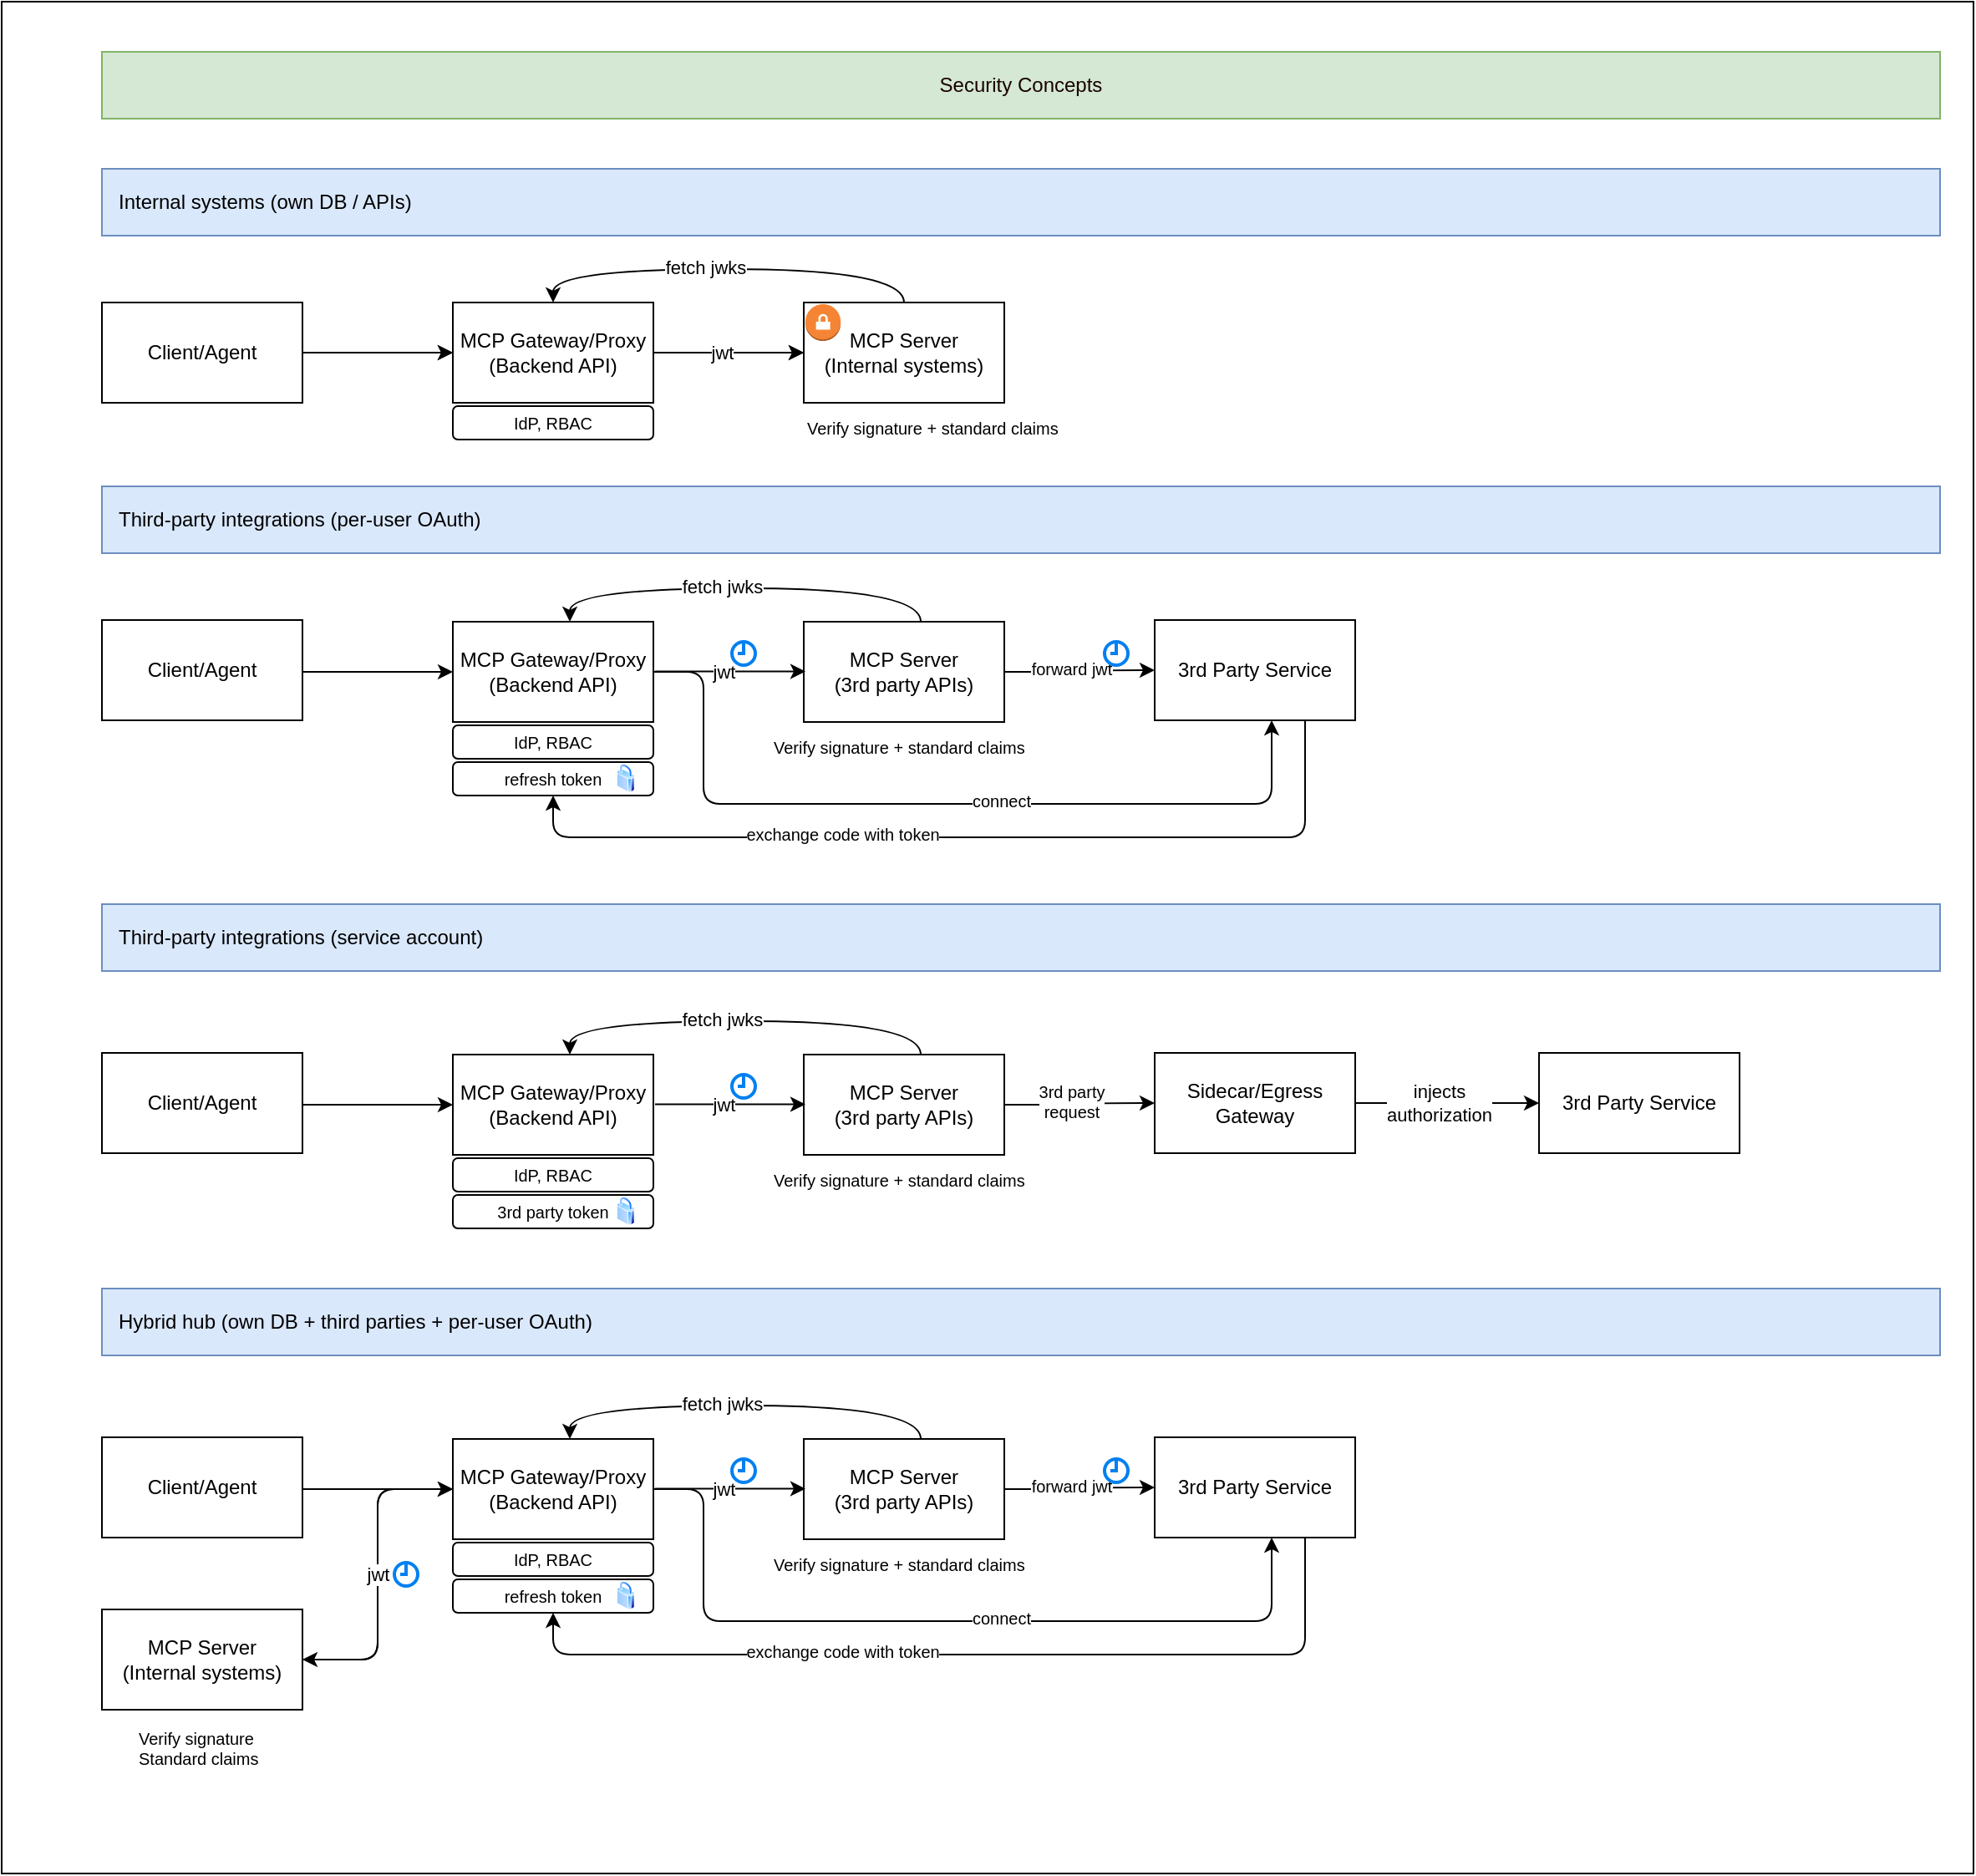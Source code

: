 <mxfile>
    <diagram id="rObi29DtZlVRWlBGpc3Y" name="Page-1">
        <mxGraphModel dx="2024" dy="503" grid="1" gridSize="10" guides="1" tooltips="1" connect="1" arrows="1" fold="1" page="1" pageScale="1" pageWidth="850" pageHeight="1100" math="0" shadow="0">
            <root>
                <mxCell id="0"/>
                <mxCell id="1" parent="0"/>
                <mxCell id="40" value="" style="rounded=0;whiteSpace=wrap;html=1;fillColor=#FFFFFF;movable=1;resizable=1;rotatable=1;deletable=1;editable=1;connectable=1;" parent="1" vertex="1">
                    <mxGeometry x="-20" y="10" width="1180" height="1120" as="geometry"/>
                </mxCell>
                <mxCell id="2" value="&lt;font color=&quot;#180101&quot;&gt;Security Concepts&lt;/font&gt;" style="text;html=1;fillColor=#d5e8d4;align=center;verticalAlign=middle;whiteSpace=wrap;rounded=0;strokeColor=#82b366;" parent="1" vertex="1">
                    <mxGeometry x="40" y="40" width="1100" height="40" as="geometry"/>
                </mxCell>
                <mxCell id="58" style="edgeStyle=none;html=1;exitX=1;exitY=0.5;exitDx=0;exitDy=0;fontColor=#000000;" parent="1" source="3" target="4" edge="1">
                    <mxGeometry relative="1" as="geometry"/>
                </mxCell>
                <mxCell id="62" style="edgeStyle=none;html=1;exitX=1;exitY=0.5;exitDx=0;exitDy=0;entryX=0;entryY=0.5;entryDx=0;entryDy=0;strokeColor=#000000;" parent="1" source="3" target="4" edge="1">
                    <mxGeometry relative="1" as="geometry"/>
                </mxCell>
                <mxCell id="3" value="Client/Agent" style="rounded=0;whiteSpace=wrap;html=1;fillColor=none;strokeColor=#000000;fontColor=#000000;" parent="1" vertex="1">
                    <mxGeometry x="40" y="190" width="120" height="60" as="geometry"/>
                </mxCell>
                <mxCell id="59" style="edgeStyle=none;html=1;exitX=1;exitY=0.5;exitDx=0;exitDy=0;entryX=0;entryY=0.5;entryDx=0;entryDy=0;fontColor=#000000;" parent="1" source="4" target="13" edge="1">
                    <mxGeometry relative="1" as="geometry"/>
                </mxCell>
                <mxCell id="69" style="edgeStyle=orthogonalEdgeStyle;curved=1;html=1;exitX=1;exitY=0.5;exitDx=0;exitDy=0;entryX=0;entryY=0.5;entryDx=0;entryDy=0;strokeColor=#000000;fontColor=#000000;" parent="1" source="4" target="13" edge="1">
                    <mxGeometry relative="1" as="geometry"/>
                </mxCell>
                <mxCell id="70" value="&lt;span style=&quot;&quot;&gt;jwt&lt;/span&gt;" style="edgeLabel;html=1;align=center;verticalAlign=middle;resizable=0;points=[];fontColor=#000000;imageAspect=1;allowArrows=1;deletable=1;cloneable=1;labelBackgroundColor=#FFFFFF;labelBorderColor=none;" parent="69" vertex="1" connectable="0">
                    <mxGeometry x="-0.087" relative="1" as="geometry">
                        <mxPoint as="offset"/>
                    </mxGeometry>
                </mxCell>
                <mxCell id="4" value="MCP Gateway/Proxy&lt;br&gt;(Backend API)" style="rounded=0;whiteSpace=wrap;html=1;fillColor=none;strokeColor=#000000;fontColor=#000000;" parent="1" vertex="1">
                    <mxGeometry x="250" y="190" width="120" height="60" as="geometry"/>
                </mxCell>
                <mxCell id="65" style="edgeStyle=orthogonalEdgeStyle;curved=1;html=1;exitX=0.5;exitY=0;exitDx=0;exitDy=0;entryX=0.5;entryY=0;entryDx=0;entryDy=0;strokeColor=#000000;fontColor=#000000;" parent="1" source="13" target="4" edge="1">
                    <mxGeometry relative="1" as="geometry">
                        <Array as="points">
                            <mxPoint x="520" y="170"/>
                            <mxPoint x="310" y="170"/>
                        </Array>
                    </mxGeometry>
                </mxCell>
                <mxCell id="66" value="&lt;span style=&quot;&quot;&gt;fetch jwks&lt;/span&gt;" style="edgeLabel;html=1;align=center;verticalAlign=middle;resizable=0;points=[];fontColor=#000000;labelBackgroundColor=#FFFFFF;" parent="65" vertex="1" connectable="0">
                    <mxGeometry x="0.115" y="-1" relative="1" as="geometry">
                        <mxPoint as="offset"/>
                    </mxGeometry>
                </mxCell>
                <mxCell id="13" value="MCP Server&lt;br&gt;(Internal systems)" style="rounded=0;whiteSpace=wrap;html=1;fillColor=none;strokeColor=#000000;fontColor=#000000;" parent="1" vertex="1">
                    <mxGeometry x="460" y="190" width="120" height="60" as="geometry"/>
                </mxCell>
                <mxCell id="53" value="Verify signature + standard claims" style="text;html=1;strokeColor=none;fillColor=none;align=left;verticalAlign=middle;whiteSpace=wrap;rounded=0;fontColor=#000000;fontSize=10;" parent="1" vertex="1">
                    <mxGeometry x="460" y="250" width="160" height="30" as="geometry"/>
                </mxCell>
                <mxCell id="61" value="Internal systems (own DB / APIs)" style="text;html=1;fillColor=#dae8fc;align=left;verticalAlign=middle;whiteSpace=wrap;rounded=0;strokeColor=#6c8ebf;spacingLeft=8;fontColor=#000000;" parent="1" vertex="1">
                    <mxGeometry x="40" y="110" width="1100" height="40" as="geometry"/>
                </mxCell>
                <mxCell id="68" value="" style="outlineConnect=0;dashed=0;verticalLabelPosition=bottom;verticalAlign=top;align=center;html=1;shape=mxgraph.aws3.vpn_gateway;fillColor=#F58534;gradientColor=none;labelBackgroundColor=#FFFFFF;fontColor=#000000;" parent="1" vertex="1">
                    <mxGeometry x="461" y="191" width="21.08" height="22" as="geometry"/>
                </mxCell>
                <mxCell id="71" value="IdP, RBAC" style="rounded=1;whiteSpace=wrap;html=1;labelBackgroundColor=#FFFFFF;labelBorderColor=none;fontSize=10;fontColor=#000000;fillColor=#FFFFFF;strokeColor=#000000;" parent="1" vertex="1">
                    <mxGeometry x="250" y="252" width="120" height="20" as="geometry"/>
                </mxCell>
                <mxCell id="72" value="Third-party integrations (per-user OAuth)" style="text;html=1;fillColor=#dae8fc;align=left;verticalAlign=middle;whiteSpace=wrap;rounded=0;strokeColor=#6c8ebf;spacingLeft=8;fontColor=#000000;" parent="1" vertex="1">
                    <mxGeometry x="40" y="300" width="1100" height="40" as="geometry"/>
                </mxCell>
                <mxCell id="73" value="Client/Agent" style="rounded=0;whiteSpace=wrap;html=1;fillColor=none;strokeColor=#000000;fontColor=#000000;" parent="1" vertex="1">
                    <mxGeometry x="40" y="380" width="120" height="60" as="geometry"/>
                </mxCell>
                <mxCell id="74" style="edgeStyle=none;html=1;exitX=1;exitY=0.5;exitDx=0;exitDy=0;entryX=0;entryY=0.5;entryDx=0;entryDy=0;strokeColor=#000000;" parent="1" target="76" edge="1">
                    <mxGeometry relative="1" as="geometry">
                        <mxPoint x="160" y="411" as="sourcePoint"/>
                    </mxGeometry>
                </mxCell>
                <mxCell id="90" style="edgeStyle=orthogonalEdgeStyle;html=1;exitX=1;exitY=0.5;exitDx=0;exitDy=0;strokeColor=#000000;fontSize=10;fontColor=#000000;" parent="1" source="76" edge="1">
                    <mxGeometry relative="1" as="geometry">
                        <mxPoint x="740" y="440" as="targetPoint"/>
                        <Array as="points">
                            <mxPoint x="400" y="411"/>
                            <mxPoint x="400" y="490"/>
                            <mxPoint x="740" y="490"/>
                        </Array>
                    </mxGeometry>
                </mxCell>
                <mxCell id="91" value="connect" style="edgeLabel;html=1;align=center;verticalAlign=middle;resizable=0;points=[];fontSize=10;fontColor=#000000;labelBackgroundColor=#FFFFFF;" parent="90" vertex="1" connectable="0">
                    <mxGeometry x="0.149" relative="1" as="geometry">
                        <mxPoint y="-2" as="offset"/>
                    </mxGeometry>
                </mxCell>
                <mxCell id="76" value="MCP Gateway/Proxy&lt;br&gt;(Backend API)" style="rounded=0;whiteSpace=wrap;html=1;fillColor=none;strokeColor=#000000;fontColor=#000000;" parent="1" vertex="1">
                    <mxGeometry x="250" y="381" width="120" height="60" as="geometry"/>
                </mxCell>
                <mxCell id="88" style="edgeStyle=orthogonalEdgeStyle;curved=1;html=1;exitX=1;exitY=0.5;exitDx=0;exitDy=0;strokeColor=#000000;fontSize=10;fontColor=#000000;" parent="1" source="78" target="87" edge="1">
                    <mxGeometry relative="1" as="geometry"/>
                </mxCell>
                <mxCell id="96" value="forward jwt" style="edgeLabel;html=1;align=center;verticalAlign=middle;resizable=0;points=[];fontSize=10;fontColor=#000000;labelBackgroundColor=#FFFFFF;" parent="88" vertex="1" connectable="0">
                    <mxGeometry x="-0.243" y="1" relative="1" as="geometry">
                        <mxPoint x="5" y="-1" as="offset"/>
                    </mxGeometry>
                </mxCell>
                <mxCell id="78" value="MCP Server&lt;br&gt;(3rd party APIs)" style="rounded=0;whiteSpace=wrap;html=1;fillColor=none;strokeColor=#000000;fontColor=#000000;" parent="1" vertex="1">
                    <mxGeometry x="460" y="381" width="120" height="60" as="geometry"/>
                </mxCell>
                <mxCell id="79" value="Verify signature + standard claims" style="text;html=1;strokeColor=none;fillColor=none;align=left;verticalAlign=middle;whiteSpace=wrap;rounded=0;fontColor=#000000;fontSize=10;" parent="1" vertex="1">
                    <mxGeometry x="440" y="441" width="160" height="30" as="geometry"/>
                </mxCell>
                <mxCell id="80" value="IdP, RBAC" style="rounded=1;whiteSpace=wrap;html=1;labelBackgroundColor=#FFFFFF;labelBorderColor=none;fontSize=10;fontColor=#000000;fillColor=#FFFFFF;strokeColor=#000000;" parent="1" vertex="1">
                    <mxGeometry x="250" y="443" width="120" height="20" as="geometry"/>
                </mxCell>
                <mxCell id="83" style="edgeStyle=orthogonalEdgeStyle;curved=1;html=1;exitX=1;exitY=0.5;exitDx=0;exitDy=0;entryX=0;entryY=0.5;entryDx=0;entryDy=0;strokeColor=#000000;fontColor=#000000;" parent="1" edge="1">
                    <mxGeometry relative="1" as="geometry">
                        <mxPoint x="371" y="410.76" as="sourcePoint"/>
                        <mxPoint x="461" y="410.76" as="targetPoint"/>
                    </mxGeometry>
                </mxCell>
                <mxCell id="84" value="&lt;span style=&quot;&quot;&gt;jwt&lt;/span&gt;" style="edgeLabel;html=1;align=center;verticalAlign=middle;resizable=0;points=[];fontColor=#000000;imageAspect=1;allowArrows=1;deletable=1;cloneable=1;labelBackgroundColor=#FFFFFF;labelBorderColor=none;" parent="83" vertex="1" connectable="0">
                    <mxGeometry x="-0.087" relative="1" as="geometry">
                        <mxPoint as="offset"/>
                    </mxGeometry>
                </mxCell>
                <mxCell id="85" style="edgeStyle=orthogonalEdgeStyle;curved=1;html=1;exitX=0.5;exitY=0;exitDx=0;exitDy=0;entryX=0.5;entryY=0;entryDx=0;entryDy=0;strokeColor=#000000;fontColor=#000000;" parent="1" edge="1">
                    <mxGeometry relative="1" as="geometry">
                        <mxPoint x="530" y="381" as="sourcePoint"/>
                        <mxPoint x="320" y="381" as="targetPoint"/>
                        <Array as="points">
                            <mxPoint x="530" y="361"/>
                            <mxPoint x="320" y="361"/>
                        </Array>
                    </mxGeometry>
                </mxCell>
                <mxCell id="86" value="&lt;span style=&quot;&quot;&gt;fetch jwks&lt;/span&gt;" style="edgeLabel;html=1;align=center;verticalAlign=middle;resizable=0;points=[];fontColor=#000000;labelBackgroundColor=#FFFFFF;" parent="85" vertex="1" connectable="0">
                    <mxGeometry x="0.115" y="-1" relative="1" as="geometry">
                        <mxPoint as="offset"/>
                    </mxGeometry>
                </mxCell>
                <mxCell id="92" style="edgeStyle=orthogonalEdgeStyle;html=1;exitX=0.75;exitY=1;exitDx=0;exitDy=0;entryX=0.5;entryY=1;entryDx=0;entryDy=0;strokeColor=#000000;fontSize=10;fontColor=#000000;" parent="1" source="87" target="89" edge="1">
                    <mxGeometry relative="1" as="geometry">
                        <Array as="points">
                            <mxPoint x="760" y="510"/>
                            <mxPoint x="310" y="510"/>
                        </Array>
                    </mxGeometry>
                </mxCell>
                <mxCell id="93" value="exchange code with token" style="edgeLabel;html=1;align=center;verticalAlign=middle;resizable=0;points=[];fontSize=10;fontColor=#000000;labelBackgroundColor=#FFFFFF;" parent="92" vertex="1" connectable="0">
                    <mxGeometry x="0.273" y="-2" relative="1" as="geometry">
                        <mxPoint as="offset"/>
                    </mxGeometry>
                </mxCell>
                <mxCell id="87" value="3rd Party Service" style="rounded=0;whiteSpace=wrap;html=1;fillColor=none;strokeColor=#000000;fontColor=#000000;" parent="1" vertex="1">
                    <mxGeometry x="670" y="380" width="120" height="60" as="geometry"/>
                </mxCell>
                <mxCell id="89" value="refresh token" style="rounded=1;whiteSpace=wrap;html=1;labelBackgroundColor=#FFFFFF;labelBorderColor=none;fontSize=10;fontColor=#000000;fillColor=#FFFFFF;strokeColor=#000000;" parent="1" vertex="1">
                    <mxGeometry x="250" y="465" width="120" height="20" as="geometry"/>
                </mxCell>
                <mxCell id="94" value="" style="aspect=fixed;perimeter=ellipsePerimeter;html=1;align=center;shadow=0;dashed=0;spacingTop=3;image;image=img/lib/active_directory/secure.svg;labelBackgroundColor=#FFFFFF;labelBorderColor=none;strokeColor=#000000;fontSize=10;fontColor=#000000;fillColor=#FFFFFF;" parent="1" vertex="1">
                    <mxGeometry x="348" y="466" width="10.88" height="17" as="geometry"/>
                </mxCell>
                <mxCell id="102" value="" style="html=1;verticalLabelPosition=bottom;align=center;labelBackgroundColor=#ffffff;verticalAlign=top;strokeWidth=2;strokeColor=#0080F0;shadow=0;dashed=0;shape=mxgraph.ios7.icons.clock;labelBorderColor=none;fontSize=10;fontColor=#000000;fillColor=#FFFFFF;" parent="1" vertex="1">
                    <mxGeometry x="417" y="393" width="14" height="14" as="geometry"/>
                </mxCell>
                <mxCell id="103" value="" style="html=1;verticalLabelPosition=bottom;align=center;labelBackgroundColor=#ffffff;verticalAlign=top;strokeWidth=2;strokeColor=#0080F0;shadow=0;dashed=0;shape=mxgraph.ios7.icons.clock;labelBorderColor=none;fontSize=10;fontColor=#000000;fillColor=#FFFFFF;" parent="1" vertex="1">
                    <mxGeometry x="640" y="393" width="14" height="14" as="geometry"/>
                </mxCell>
                <mxCell id="105" value="Third-party integrations (service account)" style="text;html=1;fillColor=#dae8fc;align=left;verticalAlign=middle;whiteSpace=wrap;rounded=0;strokeColor=#6c8ebf;spacingLeft=8;fontColor=#000000;" parent="1" vertex="1">
                    <mxGeometry x="40" y="550" width="1100" height="40" as="geometry"/>
                </mxCell>
                <mxCell id="106" value="Client/Agent" style="rounded=0;whiteSpace=wrap;html=1;fillColor=none;strokeColor=#000000;fontColor=#000000;" parent="1" vertex="1">
                    <mxGeometry x="40" y="639" width="120" height="60" as="geometry"/>
                </mxCell>
                <mxCell id="107" style="edgeStyle=none;html=1;exitX=1;exitY=0.5;exitDx=0;exitDy=0;entryX=0;entryY=0.5;entryDx=0;entryDy=0;strokeColor=#000000;" parent="1" target="110" edge="1">
                    <mxGeometry relative="1" as="geometry">
                        <mxPoint x="160" y="670" as="sourcePoint"/>
                    </mxGeometry>
                </mxCell>
                <mxCell id="110" value="MCP Gateway/Proxy&lt;br&gt;(Backend API)" style="rounded=0;whiteSpace=wrap;html=1;fillColor=none;strokeColor=#000000;fontColor=#000000;" parent="1" vertex="1">
                    <mxGeometry x="250" y="640" width="120" height="60" as="geometry"/>
                </mxCell>
                <mxCell id="111" style="edgeStyle=orthogonalEdgeStyle;curved=1;html=1;exitX=1;exitY=0.5;exitDx=0;exitDy=0;strokeColor=#000000;fontSize=10;fontColor=#000000;" parent="1" source="113" target="122" edge="1">
                    <mxGeometry relative="1" as="geometry"/>
                </mxCell>
                <mxCell id="112" value="3rd party &lt;br&gt;request" style="edgeLabel;html=1;align=center;verticalAlign=middle;resizable=0;points=[];fontSize=10;fontColor=#000000;labelBackgroundColor=#FFFFFF;" parent="111" vertex="1" connectable="0">
                    <mxGeometry x="-0.243" y="1" relative="1" as="geometry">
                        <mxPoint x="5" y="-1" as="offset"/>
                    </mxGeometry>
                </mxCell>
                <mxCell id="113" value="MCP Server&lt;br&gt;(3rd party APIs)" style="rounded=0;whiteSpace=wrap;html=1;fillColor=none;strokeColor=#000000;fontColor=#000000;" parent="1" vertex="1">
                    <mxGeometry x="460" y="640" width="120" height="60" as="geometry"/>
                </mxCell>
                <mxCell id="114" value="Verify signature + standard claims" style="text;html=1;strokeColor=none;fillColor=none;align=left;verticalAlign=middle;whiteSpace=wrap;rounded=0;fontColor=#000000;fontSize=10;" parent="1" vertex="1">
                    <mxGeometry x="440" y="700" width="160" height="30" as="geometry"/>
                </mxCell>
                <mxCell id="115" value="IdP, RBAC" style="rounded=1;whiteSpace=wrap;html=1;labelBackgroundColor=#FFFFFF;labelBorderColor=none;fontSize=10;fontColor=#000000;fillColor=#FFFFFF;strokeColor=#000000;" parent="1" vertex="1">
                    <mxGeometry x="250" y="702" width="120" height="20" as="geometry"/>
                </mxCell>
                <mxCell id="116" style="edgeStyle=orthogonalEdgeStyle;curved=1;html=1;exitX=1;exitY=0.5;exitDx=0;exitDy=0;entryX=0;entryY=0.5;entryDx=0;entryDy=0;strokeColor=#000000;fontColor=#000000;" parent="1" edge="1">
                    <mxGeometry relative="1" as="geometry">
                        <mxPoint x="371" y="669.76" as="sourcePoint"/>
                        <mxPoint x="461" y="669.76" as="targetPoint"/>
                    </mxGeometry>
                </mxCell>
                <mxCell id="117" value="&lt;span style=&quot;&quot;&gt;jwt&lt;/span&gt;" style="edgeLabel;html=1;align=center;verticalAlign=middle;resizable=0;points=[];fontColor=#000000;imageAspect=1;allowArrows=1;deletable=1;cloneable=1;labelBackgroundColor=#FFFFFF;labelBorderColor=none;" parent="116" vertex="1" connectable="0">
                    <mxGeometry x="-0.087" relative="1" as="geometry">
                        <mxPoint as="offset"/>
                    </mxGeometry>
                </mxCell>
                <mxCell id="118" style="edgeStyle=orthogonalEdgeStyle;curved=1;html=1;exitX=0.5;exitY=0;exitDx=0;exitDy=0;entryX=0.5;entryY=0;entryDx=0;entryDy=0;strokeColor=#000000;fontColor=#000000;" parent="1" edge="1">
                    <mxGeometry relative="1" as="geometry">
                        <mxPoint x="530" y="640" as="sourcePoint"/>
                        <mxPoint x="320" y="640" as="targetPoint"/>
                        <Array as="points">
                            <mxPoint x="530" y="620"/>
                            <mxPoint x="320" y="620"/>
                        </Array>
                    </mxGeometry>
                </mxCell>
                <mxCell id="119" value="&lt;span style=&quot;&quot;&gt;fetch jwks&lt;/span&gt;" style="edgeLabel;html=1;align=center;verticalAlign=middle;resizable=0;points=[];fontColor=#000000;labelBackgroundColor=#FFFFFF;" parent="118" vertex="1" connectable="0">
                    <mxGeometry x="0.115" y="-1" relative="1" as="geometry">
                        <mxPoint as="offset"/>
                    </mxGeometry>
                </mxCell>
                <mxCell id="128" style="edgeStyle=none;html=1;exitX=1;exitY=0.5;exitDx=0;exitDy=0;strokeColor=#000000;entryX=0;entryY=0.5;entryDx=0;entryDy=0;" parent="1" source="122" target="127" edge="1">
                    <mxGeometry relative="1" as="geometry">
                        <mxPoint x="880" y="669.2" as="targetPoint"/>
                    </mxGeometry>
                </mxCell>
                <mxCell id="129" value="&lt;font style=&quot;&quot; color=&quot;#000000&quot;&gt;&lt;span style=&quot;&quot;&gt;injects &lt;br&gt;authorization&lt;/span&gt;&lt;/font&gt;" style="edgeLabel;html=1;align=center;verticalAlign=middle;resizable=0;points=[];labelBackgroundColor=#FFFFFF;" parent="128" vertex="1" connectable="0">
                    <mxGeometry x="-0.28" relative="1" as="geometry">
                        <mxPoint x="10" as="offset"/>
                    </mxGeometry>
                </mxCell>
                <mxCell id="122" value="Sidecar/Egress Gateway" style="rounded=0;whiteSpace=wrap;html=1;fillColor=none;strokeColor=#000000;fontColor=#000000;" parent="1" vertex="1">
                    <mxGeometry x="670" y="639" width="120" height="60" as="geometry"/>
                </mxCell>
                <mxCell id="123" value="3rd party token" style="rounded=1;whiteSpace=wrap;html=1;labelBackgroundColor=#FFFFFF;labelBorderColor=none;fontSize=10;fontColor=#000000;fillColor=#FFFFFF;strokeColor=#000000;" parent="1" vertex="1">
                    <mxGeometry x="250" y="724" width="120" height="20" as="geometry"/>
                </mxCell>
                <mxCell id="124" value="" style="aspect=fixed;perimeter=ellipsePerimeter;html=1;align=center;shadow=0;dashed=0;spacingTop=3;image;image=img/lib/active_directory/secure.svg;labelBackgroundColor=#FFFFFF;labelBorderColor=none;strokeColor=#000000;fontSize=10;fontColor=#000000;fillColor=#FFFFFF;" parent="1" vertex="1">
                    <mxGeometry x="348" y="725" width="10.88" height="17" as="geometry"/>
                </mxCell>
                <mxCell id="125" value="" style="html=1;verticalLabelPosition=bottom;align=center;labelBackgroundColor=#ffffff;verticalAlign=top;strokeWidth=2;strokeColor=#0080F0;shadow=0;dashed=0;shape=mxgraph.ios7.icons.clock;labelBorderColor=none;fontSize=10;fontColor=#000000;fillColor=#FFFFFF;" parent="1" vertex="1">
                    <mxGeometry x="417" y="652" width="14" height="14" as="geometry"/>
                </mxCell>
                <mxCell id="127" value="3rd Party Service" style="rounded=0;whiteSpace=wrap;html=1;fillColor=none;strokeColor=#000000;fontColor=#000000;" parent="1" vertex="1">
                    <mxGeometry x="900" y="639" width="120" height="60" as="geometry"/>
                </mxCell>
                <mxCell id="131" value="Hybrid hub (own DB + third parties + per-user OAuth)" style="text;html=1;fillColor=#dae8fc;align=left;verticalAlign=middle;whiteSpace=wrap;rounded=0;strokeColor=#6c8ebf;spacingLeft=8;fontColor=#000000;" parent="1" vertex="1">
                    <mxGeometry x="40" y="780" width="1100" height="40" as="geometry"/>
                </mxCell>
                <mxCell id="151" value="Client/Agent" style="rounded=0;whiteSpace=wrap;html=1;fillColor=none;strokeColor=#000000;fontColor=#000000;" parent="1" vertex="1">
                    <mxGeometry x="40" y="869" width="120" height="60" as="geometry"/>
                </mxCell>
                <mxCell id="152" style="edgeStyle=none;html=1;exitX=1;exitY=0.5;exitDx=0;exitDy=0;entryX=0;entryY=0.5;entryDx=0;entryDy=0;strokeColor=#000000;" parent="1" target="155" edge="1">
                    <mxGeometry relative="1" as="geometry">
                        <mxPoint x="160" y="900" as="sourcePoint"/>
                    </mxGeometry>
                </mxCell>
                <mxCell id="153" style="edgeStyle=orthogonalEdgeStyle;html=1;exitX=1;exitY=0.5;exitDx=0;exitDy=0;strokeColor=#000000;fontSize=10;fontColor=#000000;" parent="1" source="155" edge="1">
                    <mxGeometry relative="1" as="geometry">
                        <mxPoint x="740" y="929" as="targetPoint"/>
                        <Array as="points">
                            <mxPoint x="400" y="900"/>
                            <mxPoint x="400" y="979"/>
                            <mxPoint x="740" y="979"/>
                        </Array>
                    </mxGeometry>
                </mxCell>
                <mxCell id="154" value="connect" style="edgeLabel;html=1;align=center;verticalAlign=middle;resizable=0;points=[];fontSize=10;fontColor=#000000;labelBackgroundColor=#FFFFFF;" parent="153" vertex="1" connectable="0">
                    <mxGeometry x="0.149" relative="1" as="geometry">
                        <mxPoint y="-2" as="offset"/>
                    </mxGeometry>
                </mxCell>
                <mxCell id="178" style="edgeStyle=orthogonalEdgeStyle;html=1;exitX=0;exitY=0.5;exitDx=0;exitDy=0;entryX=1;entryY=0.5;entryDx=0;entryDy=0;strokeColor=#000000;fontColor=#000000;" parent="1" source="155" target="172" edge="1">
                    <mxGeometry relative="1" as="geometry"/>
                </mxCell>
                <mxCell id="155" value="MCP Gateway/Proxy&lt;br&gt;(Backend API)" style="rounded=0;whiteSpace=wrap;html=1;fillColor=none;strokeColor=#000000;fontColor=#000000;" parent="1" vertex="1">
                    <mxGeometry x="250" y="870" width="120" height="60" as="geometry"/>
                </mxCell>
                <mxCell id="156" style="edgeStyle=orthogonalEdgeStyle;curved=1;html=1;exitX=1;exitY=0.5;exitDx=0;exitDy=0;strokeColor=#000000;fontSize=10;fontColor=#000000;" parent="1" source="158" target="167" edge="1">
                    <mxGeometry relative="1" as="geometry"/>
                </mxCell>
                <mxCell id="157" value="forward jwt" style="edgeLabel;html=1;align=center;verticalAlign=middle;resizable=0;points=[];fontSize=10;fontColor=#000000;labelBackgroundColor=#FFFFFF;" parent="156" vertex="1" connectable="0">
                    <mxGeometry x="-0.243" y="1" relative="1" as="geometry">
                        <mxPoint x="5" y="-1" as="offset"/>
                    </mxGeometry>
                </mxCell>
                <mxCell id="158" value="MCP Server&lt;br&gt;(3rd party APIs)" style="rounded=0;whiteSpace=wrap;html=1;fillColor=none;strokeColor=#000000;fontColor=#000000;" parent="1" vertex="1">
                    <mxGeometry x="460" y="870" width="120" height="60" as="geometry"/>
                </mxCell>
                <mxCell id="159" value="Verify signature + standard claims" style="text;html=1;strokeColor=none;fillColor=none;align=left;verticalAlign=middle;whiteSpace=wrap;rounded=0;fontColor=#000000;fontSize=10;" parent="1" vertex="1">
                    <mxGeometry x="440" y="930" width="160" height="30" as="geometry"/>
                </mxCell>
                <mxCell id="160" value="IdP, RBAC" style="rounded=1;whiteSpace=wrap;html=1;labelBackgroundColor=#FFFFFF;labelBorderColor=none;fontSize=10;fontColor=#000000;fillColor=#FFFFFF;strokeColor=#000000;" parent="1" vertex="1">
                    <mxGeometry x="250" y="932" width="120" height="20" as="geometry"/>
                </mxCell>
                <mxCell id="161" style="edgeStyle=orthogonalEdgeStyle;curved=1;html=1;exitX=1;exitY=0.5;exitDx=0;exitDy=0;entryX=0;entryY=0.5;entryDx=0;entryDy=0;strokeColor=#000000;fontColor=#000000;" parent="1" edge="1">
                    <mxGeometry relative="1" as="geometry">
                        <mxPoint x="371" y="899.76" as="sourcePoint"/>
                        <mxPoint x="461" y="899.76" as="targetPoint"/>
                    </mxGeometry>
                </mxCell>
                <mxCell id="162" value="&lt;span style=&quot;&quot;&gt;jwt&lt;/span&gt;" style="edgeLabel;html=1;align=center;verticalAlign=middle;resizable=0;points=[];fontColor=#000000;imageAspect=1;allowArrows=1;deletable=1;cloneable=1;labelBackgroundColor=#FFFFFF;labelBorderColor=none;" parent="161" vertex="1" connectable="0">
                    <mxGeometry x="-0.087" relative="1" as="geometry">
                        <mxPoint as="offset"/>
                    </mxGeometry>
                </mxCell>
                <mxCell id="163" style="edgeStyle=orthogonalEdgeStyle;curved=1;html=1;exitX=0.5;exitY=0;exitDx=0;exitDy=0;entryX=0.5;entryY=0;entryDx=0;entryDy=0;strokeColor=#000000;fontColor=#000000;" parent="1" edge="1">
                    <mxGeometry relative="1" as="geometry">
                        <mxPoint x="530" y="870" as="sourcePoint"/>
                        <mxPoint x="320" y="870" as="targetPoint"/>
                        <Array as="points">
                            <mxPoint x="530" y="850"/>
                            <mxPoint x="320" y="850"/>
                        </Array>
                    </mxGeometry>
                </mxCell>
                <mxCell id="164" value="&lt;span style=&quot;&quot;&gt;fetch jwks&lt;/span&gt;" style="edgeLabel;html=1;align=center;verticalAlign=middle;resizable=0;points=[];fontColor=#000000;labelBackgroundColor=#FFFFFF;" parent="163" vertex="1" connectable="0">
                    <mxGeometry x="0.115" y="-1" relative="1" as="geometry">
                        <mxPoint as="offset"/>
                    </mxGeometry>
                </mxCell>
                <mxCell id="165" style="edgeStyle=orthogonalEdgeStyle;html=1;exitX=0.75;exitY=1;exitDx=0;exitDy=0;entryX=0.5;entryY=1;entryDx=0;entryDy=0;strokeColor=#000000;fontSize=10;fontColor=#000000;" parent="1" source="167" target="168" edge="1">
                    <mxGeometry relative="1" as="geometry">
                        <Array as="points">
                            <mxPoint x="760" y="999"/>
                            <mxPoint x="310" y="999"/>
                        </Array>
                    </mxGeometry>
                </mxCell>
                <mxCell id="166" value="exchange code with token" style="edgeLabel;html=1;align=center;verticalAlign=middle;resizable=0;points=[];fontSize=10;fontColor=#000000;labelBackgroundColor=#FFFFFF;" parent="165" vertex="1" connectable="0">
                    <mxGeometry x="0.273" y="-2" relative="1" as="geometry">
                        <mxPoint as="offset"/>
                    </mxGeometry>
                </mxCell>
                <mxCell id="167" value="3rd Party Service" style="rounded=0;whiteSpace=wrap;html=1;fillColor=none;strokeColor=#000000;fontColor=#000000;" parent="1" vertex="1">
                    <mxGeometry x="670" y="869" width="120" height="60" as="geometry"/>
                </mxCell>
                <mxCell id="168" value="refresh token" style="rounded=1;whiteSpace=wrap;html=1;labelBackgroundColor=#FFFFFF;labelBorderColor=none;fontSize=10;fontColor=#000000;fillColor=#FFFFFF;strokeColor=#000000;" parent="1" vertex="1">
                    <mxGeometry x="250" y="954" width="120" height="20" as="geometry"/>
                </mxCell>
                <mxCell id="169" value="" style="aspect=fixed;perimeter=ellipsePerimeter;html=1;align=center;shadow=0;dashed=0;spacingTop=3;image;image=img/lib/active_directory/secure.svg;labelBackgroundColor=#FFFFFF;labelBorderColor=none;strokeColor=#000000;fontSize=10;fontColor=#000000;fillColor=#FFFFFF;" parent="1" vertex="1">
                    <mxGeometry x="348" y="955" width="10.88" height="17" as="geometry"/>
                </mxCell>
                <mxCell id="170" value="" style="html=1;verticalLabelPosition=bottom;align=center;labelBackgroundColor=#ffffff;verticalAlign=top;strokeWidth=2;strokeColor=#0080F0;shadow=0;dashed=0;shape=mxgraph.ios7.icons.clock;labelBorderColor=none;fontSize=10;fontColor=#000000;fillColor=#FFFFFF;" parent="1" vertex="1">
                    <mxGeometry x="417" y="882" width="14" height="14" as="geometry"/>
                </mxCell>
                <mxCell id="171" value="" style="html=1;verticalLabelPosition=bottom;align=center;labelBackgroundColor=#ffffff;verticalAlign=top;strokeWidth=2;strokeColor=#0080F0;shadow=0;dashed=0;shape=mxgraph.ios7.icons.clock;labelBorderColor=none;fontSize=10;fontColor=#000000;fillColor=#FFFFFF;" parent="1" vertex="1">
                    <mxGeometry x="640" y="882" width="14" height="14" as="geometry"/>
                </mxCell>
                <mxCell id="176" value="&lt;span style=&quot;&quot;&gt;jwt&lt;/span&gt;" style="edgeStyle=orthogonalEdgeStyle;html=1;entryX=0;entryY=0.5;entryDx=0;entryDy=0;strokeColor=#000000;fontColor=#000000;labelBackgroundColor=#FFFFFF;" parent="1" source="172" target="155" edge="1">
                    <mxGeometry relative="1" as="geometry">
                        <Array as="points">
                            <mxPoint x="205" y="1002"/>
                            <mxPoint x="205" y="900"/>
                        </Array>
                    </mxGeometry>
                </mxCell>
                <mxCell id="172" value="MCP Server&lt;br&gt;(Internal systems)" style="rounded=0;whiteSpace=wrap;html=1;fillColor=none;strokeColor=#000000;fontColor=#000000;" parent="1" vertex="1">
                    <mxGeometry x="40" y="972" width="120" height="60" as="geometry"/>
                </mxCell>
                <mxCell id="179" value="Verify signature&lt;br&gt;Standard claims" style="text;html=1;strokeColor=none;fillColor=none;align=left;verticalAlign=middle;whiteSpace=wrap;rounded=0;fontColor=#000000;fontSize=10;" parent="1" vertex="1">
                    <mxGeometry x="60" y="1040" width="80" height="30" as="geometry"/>
                </mxCell>
                <mxCell id="180" value="" style="html=1;verticalLabelPosition=bottom;align=center;labelBackgroundColor=#ffffff;verticalAlign=top;strokeWidth=2;strokeColor=#0080F0;shadow=0;dashed=0;shape=mxgraph.ios7.icons.clock;labelBorderColor=none;fontSize=10;fontColor=#000000;fillColor=#FFFFFF;" parent="1" vertex="1">
                    <mxGeometry x="215" y="944" width="14" height="14" as="geometry"/>
                </mxCell>
            </root>
        </mxGraphModel>
    </diagram>
</mxfile>